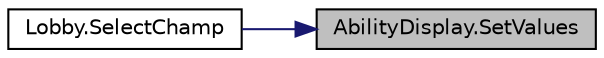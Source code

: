 digraph "AbilityDisplay.SetValues"
{
 // INTERACTIVE_SVG=YES
 // LATEX_PDF_SIZE
  edge [fontname="Helvetica",fontsize="10",labelfontname="Helvetica",labelfontsize="10"];
  node [fontname="Helvetica",fontsize="10",shape=record];
  rankdir="RL";
  Node1 [label="AbilityDisplay.SetValues",height=0.2,width=0.4,color="black", fillcolor="grey75", style="filled", fontcolor="black",tooltip=" "];
  Node1 -> Node2 [dir="back",color="midnightblue",fontsize="10",style="solid",fontname="Helvetica"];
  Node2 [label="Lobby.SelectChamp",height=0.2,width=0.4,color="black", fillcolor="white", style="filled",URL="$class_lobby.html#a053d8510a479b55b4b13b3b2db0a07f6",tooltip=" "];
}

